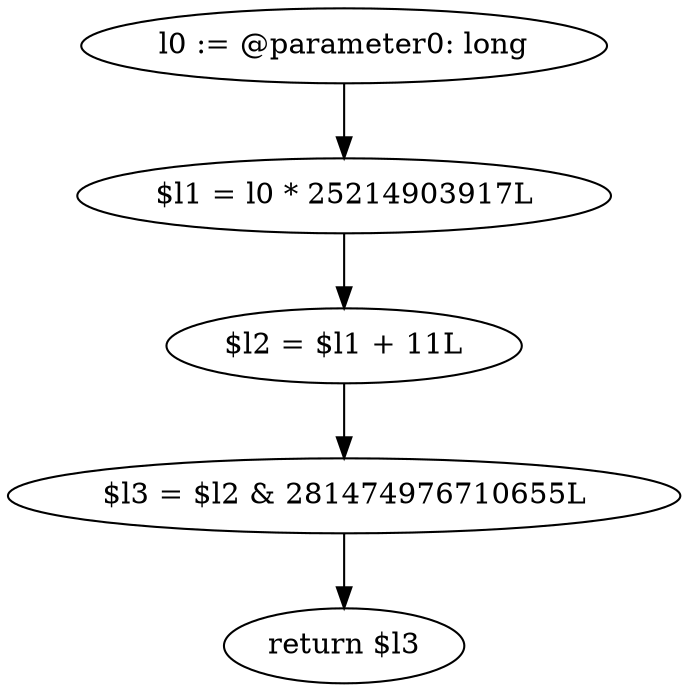 digraph "unitGraph" {
    "l0 := @parameter0: long"
    "$l1 = l0 * 25214903917L"
    "$l2 = $l1 + 11L"
    "$l3 = $l2 & 281474976710655L"
    "return $l3"
    "l0 := @parameter0: long"->"$l1 = l0 * 25214903917L";
    "$l1 = l0 * 25214903917L"->"$l2 = $l1 + 11L";
    "$l2 = $l1 + 11L"->"$l3 = $l2 & 281474976710655L";
    "$l3 = $l2 & 281474976710655L"->"return $l3";
}
